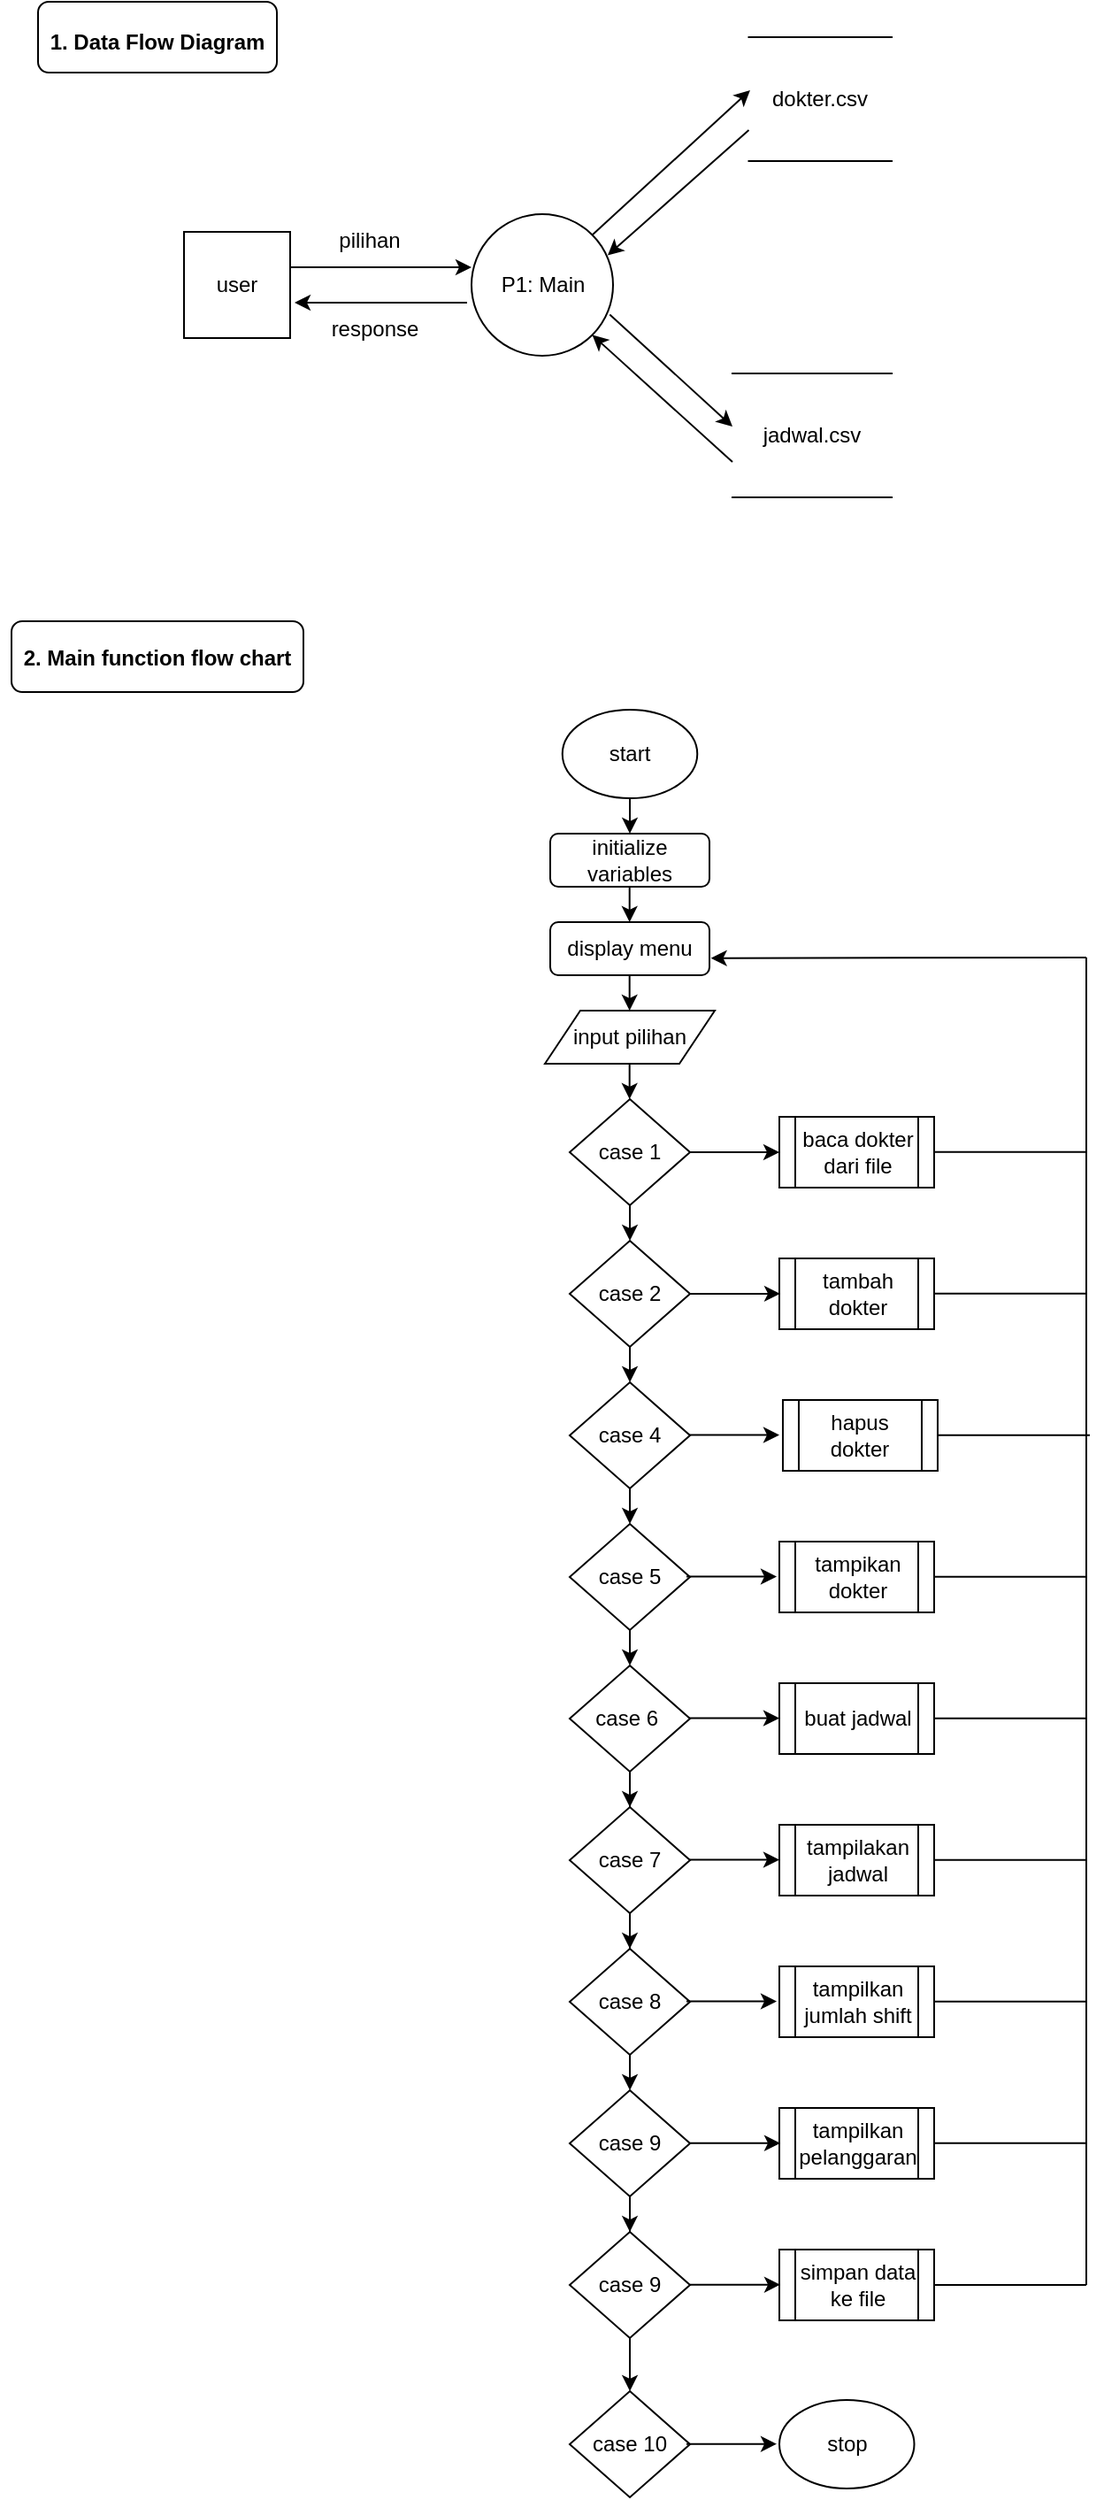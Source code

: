<mxfile version="27.0.9">
  <diagram name="Page-1" id="7nvodyHHKygig7RzIPOn">
    <mxGraphModel dx="1971" dy="811" grid="1" gridSize="10" guides="1" tooltips="1" connect="1" arrows="1" fold="1" page="1" pageScale="1" pageWidth="827" pageHeight="1169" math="0" shadow="0">
      <root>
        <mxCell id="0" />
        <mxCell id="1" parent="0" />
        <mxCell id="toLfh1QCiqFQPEQ9-iFG-1" value="P1: Main" style="ellipse;whiteSpace=wrap;html=1;aspect=fixed;" vertex="1" parent="1">
          <mxGeometry x="292.5" y="150" width="80" height="80" as="geometry" />
        </mxCell>
        <mxCell id="toLfh1QCiqFQPEQ9-iFG-2" value="user" style="whiteSpace=wrap;html=1;aspect=fixed;" vertex="1" parent="1">
          <mxGeometry x="130" y="160" width="60" height="60" as="geometry" />
        </mxCell>
        <mxCell id="toLfh1QCiqFQPEQ9-iFG-4" value="" style="endArrow=classic;html=1;rounded=0;entryX=0;entryY=0.5;entryDx=0;entryDy=0;exitX=0;exitY=1;exitDx=0;exitDy=0;" edge="1" parent="1" source="toLfh1QCiqFQPEQ9-iFG-6">
          <mxGeometry width="50" height="50" relative="1" as="geometry">
            <mxPoint x="172.5" y="180" as="sourcePoint" />
            <mxPoint x="292.5" y="180" as="targetPoint" />
          </mxGeometry>
        </mxCell>
        <mxCell id="toLfh1QCiqFQPEQ9-iFG-5" value="" style="endArrow=classic;html=1;rounded=0;entryX=1;entryY=1;entryDx=0;entryDy=0;" edge="1" parent="1" target="toLfh1QCiqFQPEQ9-iFG-1">
          <mxGeometry width="50" height="50" relative="1" as="geometry">
            <mxPoint x="440" y="290" as="sourcePoint" />
            <mxPoint x="571.5" y="210" as="targetPoint" />
          </mxGeometry>
        </mxCell>
        <mxCell id="toLfh1QCiqFQPEQ9-iFG-6" value="pilihan" style="text;html=1;align=center;verticalAlign=middle;whiteSpace=wrap;rounded=0;" vertex="1" parent="1">
          <mxGeometry x="190" y="150" width="90" height="30" as="geometry" />
        </mxCell>
        <mxCell id="toLfh1QCiqFQPEQ9-iFG-7" value="" style="endArrow=classic;html=1;rounded=0;entryX=0;entryY=0;entryDx=0;entryDy=0;" edge="1" parent="1" target="toLfh1QCiqFQPEQ9-iFG-8">
          <mxGeometry width="50" height="50" relative="1" as="geometry">
            <mxPoint x="290" y="200" as="sourcePoint" />
            <mxPoint x="173" y="200" as="targetPoint" />
          </mxGeometry>
        </mxCell>
        <mxCell id="toLfh1QCiqFQPEQ9-iFG-8" value="response" style="text;html=1;align=center;verticalAlign=middle;whiteSpace=wrap;rounded=0;rotation=0;" vertex="1" parent="1">
          <mxGeometry x="192.5" y="200" width="90" height="30" as="geometry" />
        </mxCell>
        <mxCell id="toLfh1QCiqFQPEQ9-iFG-9" value="jadwal.csv" style="shape=partialRectangle;whiteSpace=wrap;html=1;left=0;right=0;fillColor=none;" vertex="1" parent="1">
          <mxGeometry x="440" y="240" width="90" height="70" as="geometry" />
        </mxCell>
        <mxCell id="toLfh1QCiqFQPEQ9-iFG-11" value="dokter.csv" style="shape=partialRectangle;whiteSpace=wrap;html=1;left=0;right=0;fillColor=none;" vertex="1" parent="1">
          <mxGeometry x="449.25" y="50" width="80.75" height="70" as="geometry" />
        </mxCell>
        <mxCell id="toLfh1QCiqFQPEQ9-iFG-12" value="" style="rounded=1;whiteSpace=wrap;html=1;" vertex="1" parent="1">
          <mxGeometry x="47.5" y="30" width="135" height="40" as="geometry" />
        </mxCell>
        <mxCell id="toLfh1QCiqFQPEQ9-iFG-13" value="&lt;b&gt;1. Data Flow Diagram&lt;/b&gt;" style="text;html=1;align=center;verticalAlign=middle;whiteSpace=wrap;rounded=0;" vertex="1" parent="1">
          <mxGeometry x="40" y="35" width="150" height="35" as="geometry" />
        </mxCell>
        <mxCell id="toLfh1QCiqFQPEQ9-iFG-14" value="" style="endArrow=classic;html=1;rounded=0;exitX=1;exitY=0;exitDx=0;exitDy=0;" edge="1" parent="1" source="toLfh1QCiqFQPEQ9-iFG-1">
          <mxGeometry width="50" height="50" relative="1" as="geometry">
            <mxPoint x="460" y="150" as="sourcePoint" />
            <mxPoint x="450" y="80" as="targetPoint" />
          </mxGeometry>
        </mxCell>
        <mxCell id="toLfh1QCiqFQPEQ9-iFG-15" value="" style="endArrow=classic;html=1;rounded=0;exitX=0;exitY=0.75;exitDx=0;exitDy=0;entryX=0.962;entryY=0.291;entryDx=0;entryDy=0;entryPerimeter=0;" edge="1" parent="1" source="toLfh1QCiqFQPEQ9-iFG-11" target="toLfh1QCiqFQPEQ9-iFG-1">
          <mxGeometry width="50" height="50" relative="1" as="geometry">
            <mxPoint x="459.86" y="87.48" as="sourcePoint" />
            <mxPoint x="510" y="200" as="targetPoint" />
          </mxGeometry>
        </mxCell>
        <mxCell id="toLfh1QCiqFQPEQ9-iFG-16" value="" style="endArrow=classic;html=1;rounded=0;exitX=0.977;exitY=0.709;exitDx=0;exitDy=0;exitPerimeter=0;" edge="1" parent="1" source="toLfh1QCiqFQPEQ9-iFG-1">
          <mxGeometry width="50" height="50" relative="1" as="geometry">
            <mxPoint x="361.62" y="200" as="sourcePoint" />
            <mxPoint x="440" y="270" as="targetPoint" />
          </mxGeometry>
        </mxCell>
        <mxCell id="toLfh1QCiqFQPEQ9-iFG-24" value="start" style="ellipse;whiteSpace=wrap;html=1;" vertex="1" parent="1">
          <mxGeometry x="343.88" y="430" width="76.25" height="50" as="geometry" />
        </mxCell>
        <mxCell id="toLfh1QCiqFQPEQ9-iFG-25" value="" style="rounded=1;whiteSpace=wrap;html=1;" vertex="1" parent="1">
          <mxGeometry x="32.5" y="380" width="165" height="40" as="geometry" />
        </mxCell>
        <mxCell id="toLfh1QCiqFQPEQ9-iFG-26" value="&lt;b&gt;2. Main function flow chart&lt;/b&gt;&lt;div&gt;&lt;b&gt;&lt;br&gt;&lt;/b&gt;&lt;/div&gt;" style="text;html=1;align=center;verticalAlign=middle;whiteSpace=wrap;rounded=0;" vertex="1" parent="1">
          <mxGeometry x="26.25" y="385" width="177.5" height="45" as="geometry" />
        </mxCell>
        <mxCell id="toLfh1QCiqFQPEQ9-iFG-27" value="initialize variables&lt;span style=&quot;color: rgba(0, 0, 0, 0); font-family: monospace; font-size: 0px; text-align: start; text-wrap-mode: nowrap;&quot;&gt;%3CmxGraphModel%3E%3Croot%3E%3CmxCell%20id%3D%220%22%2F%3E%3CmxCell%20id%3D%221%22%20parent%3D%220%22%2F%3E%3CmxCell%20id%3D%222%22%20value%3D%22%22%20style%3D%22rounded%3D1%3BwhiteSpace%3Dwrap%3Bhtml%3D1%3B%22%20vertex%3D%221%22%20parent%3D%221%22%3E%3CmxGeometry%20x%3D%2247.5%22%20y%3D%2230%22%20width%3D%22135%22%20height%3D%2240%22%20as%3D%22geometry%22%2F%3E%3C%2FmxCell%3E%3CmxCell%20id%3D%223%22%20value%3D%22%26lt%3Bb%26gt%3B1.%20Data%20Flow%20Diagram%26lt%3B%2Fb%26gt%3B%22%20style%3D%22text%3Bhtml%3D1%3Balign%3Dcenter%3BverticalAlign%3Dmiddle%3BwhiteSpace%3Dwrap%3Brounded%3D0%3B%22%20vertex%3D%221%22%20parent%3D%221%22%3E%3CmxGeometry%20x%3D%2240%22%20y%3D%2235%22%20width%3D%22150%22%20height%3D%2235%22%20as%3D%22geometry%22%2F%3E%3C%2FmxCell%3E%3C%2Froot%3E%3C%2FmxGraphModel%3E&lt;/span&gt;" style="rounded=1;whiteSpace=wrap;html=1;" vertex="1" parent="1">
          <mxGeometry x="337" y="500" width="90" height="30" as="geometry" />
        </mxCell>
        <mxCell id="toLfh1QCiqFQPEQ9-iFG-28" value="display menu" style="rounded=1;whiteSpace=wrap;html=1;" vertex="1" parent="1">
          <mxGeometry x="337" y="550" width="90" height="30" as="geometry" />
        </mxCell>
        <mxCell id="toLfh1QCiqFQPEQ9-iFG-29" value="input pilihan" style="shape=parallelogram;perimeter=parallelogramPerimeter;whiteSpace=wrap;html=1;fixedSize=1;" vertex="1" parent="1">
          <mxGeometry x="334" y="600" width="96" height="30" as="geometry" />
        </mxCell>
        <mxCell id="toLfh1QCiqFQPEQ9-iFG-70" style="edgeStyle=orthogonalEdgeStyle;rounded=0;orthogonalLoop=1;jettySize=auto;html=1;exitX=0.5;exitY=1;exitDx=0;exitDy=0;entryX=0.5;entryY=0;entryDx=0;entryDy=0;" edge="1" parent="1" source="toLfh1QCiqFQPEQ9-iFG-30" target="toLfh1QCiqFQPEQ9-iFG-37">
          <mxGeometry relative="1" as="geometry" />
        </mxCell>
        <mxCell id="toLfh1QCiqFQPEQ9-iFG-30" value="case 1" style="rhombus;whiteSpace=wrap;html=1;" vertex="1" parent="1">
          <mxGeometry x="348.01" y="650" width="68" height="60" as="geometry" />
        </mxCell>
        <mxCell id="toLfh1QCiqFQPEQ9-iFG-31" value="baca dokter dari file" style="shape=process;whiteSpace=wrap;html=1;backgroundOutline=1;" vertex="1" parent="1">
          <mxGeometry x="466.5" y="660" width="87.5" height="40" as="geometry" />
        </mxCell>
        <mxCell id="toLfh1QCiqFQPEQ9-iFG-32" value="" style="endArrow=classic;html=1;rounded=0;exitX=0.5;exitY=1;exitDx=0;exitDy=0;entryX=0.5;entryY=0;entryDx=0;entryDy=0;" edge="1" parent="1" source="toLfh1QCiqFQPEQ9-iFG-24" target="toLfh1QCiqFQPEQ9-iFG-27">
          <mxGeometry width="50" height="50" relative="1" as="geometry">
            <mxPoint x="450" y="640" as="sourcePoint" />
            <mxPoint x="500" y="590" as="targetPoint" />
          </mxGeometry>
        </mxCell>
        <mxCell id="toLfh1QCiqFQPEQ9-iFG-33" value="" style="endArrow=classic;html=1;rounded=0;exitX=0.5;exitY=1;exitDx=0;exitDy=0;entryX=0.5;entryY=0;entryDx=0;entryDy=0;" edge="1" parent="1">
          <mxGeometry width="50" height="50" relative="1" as="geometry">
            <mxPoint x="381.85" y="530" as="sourcePoint" />
            <mxPoint x="381.85" y="550" as="targetPoint" />
          </mxGeometry>
        </mxCell>
        <mxCell id="toLfh1QCiqFQPEQ9-iFG-34" value="" style="endArrow=classic;html=1;rounded=0;exitX=0.5;exitY=1;exitDx=0;exitDy=0;entryX=0.5;entryY=0;entryDx=0;entryDy=0;" edge="1" parent="1">
          <mxGeometry width="50" height="50" relative="1" as="geometry">
            <mxPoint x="381.84" y="580" as="sourcePoint" />
            <mxPoint x="381.84" y="600" as="targetPoint" />
          </mxGeometry>
        </mxCell>
        <mxCell id="toLfh1QCiqFQPEQ9-iFG-35" value="" style="endArrow=classic;html=1;rounded=0;exitX=0.5;exitY=1;exitDx=0;exitDy=0;entryX=0.5;entryY=0;entryDx=0;entryDy=0;" edge="1" parent="1">
          <mxGeometry width="50" height="50" relative="1" as="geometry">
            <mxPoint x="381.84" y="630" as="sourcePoint" />
            <mxPoint x="381.84" y="650" as="targetPoint" />
          </mxGeometry>
        </mxCell>
        <mxCell id="toLfh1QCiqFQPEQ9-iFG-36" value="" style="endArrow=classic;html=1;rounded=0;exitX=1;exitY=0.5;exitDx=0;exitDy=0;entryX=0;entryY=0.5;entryDx=0;entryDy=0;" edge="1" parent="1" source="toLfh1QCiqFQPEQ9-iFG-30" target="toLfh1QCiqFQPEQ9-iFG-31">
          <mxGeometry width="50" height="50" relative="1" as="geometry">
            <mxPoint x="410" y="720" as="sourcePoint" />
            <mxPoint x="460" y="670" as="targetPoint" />
          </mxGeometry>
        </mxCell>
        <mxCell id="toLfh1QCiqFQPEQ9-iFG-71" style="edgeStyle=orthogonalEdgeStyle;rounded=0;orthogonalLoop=1;jettySize=auto;html=1;exitX=0.5;exitY=1;exitDx=0;exitDy=0;entryX=0.5;entryY=0;entryDx=0;entryDy=0;" edge="1" parent="1" source="toLfh1QCiqFQPEQ9-iFG-37" target="toLfh1QCiqFQPEQ9-iFG-41">
          <mxGeometry relative="1" as="geometry" />
        </mxCell>
        <mxCell id="toLfh1QCiqFQPEQ9-iFG-37" value="case 2" style="rhombus;whiteSpace=wrap;html=1;" vertex="1" parent="1">
          <mxGeometry x="348.01" y="730" width="68" height="60" as="geometry" />
        </mxCell>
        <mxCell id="toLfh1QCiqFQPEQ9-iFG-39" value="tambah dokter" style="shape=process;whiteSpace=wrap;html=1;backgroundOutline=1;" vertex="1" parent="1">
          <mxGeometry x="466.5" y="740" width="87.5" height="40" as="geometry" />
        </mxCell>
        <mxCell id="toLfh1QCiqFQPEQ9-iFG-40" value="" style="endArrow=classic;html=1;rounded=0;exitX=1;exitY=0.5;exitDx=0;exitDy=0;entryX=0;entryY=0.5;entryDx=0;entryDy=0;" edge="1" parent="1">
          <mxGeometry width="50" height="50" relative="1" as="geometry">
            <mxPoint x="416.01" y="759.94" as="sourcePoint" />
            <mxPoint x="467.01" y="759.94" as="targetPoint" />
          </mxGeometry>
        </mxCell>
        <mxCell id="toLfh1QCiqFQPEQ9-iFG-74" style="edgeStyle=orthogonalEdgeStyle;rounded=0;orthogonalLoop=1;jettySize=auto;html=1;exitX=0.5;exitY=1;exitDx=0;exitDy=0;entryX=0.5;entryY=0;entryDx=0;entryDy=0;" edge="1" parent="1" source="toLfh1QCiqFQPEQ9-iFG-41" target="toLfh1QCiqFQPEQ9-iFG-44">
          <mxGeometry relative="1" as="geometry" />
        </mxCell>
        <mxCell id="toLfh1QCiqFQPEQ9-iFG-41" value="case 4" style="rhombus;whiteSpace=wrap;html=1;" vertex="1" parent="1">
          <mxGeometry x="348.01" y="810" width="68" height="60" as="geometry" />
        </mxCell>
        <mxCell id="toLfh1QCiqFQPEQ9-iFG-42" value="hapus dokter" style="shape=process;whiteSpace=wrap;html=1;backgroundOutline=1;" vertex="1" parent="1">
          <mxGeometry x="468.49" y="820" width="87.5" height="40" as="geometry" />
        </mxCell>
        <mxCell id="toLfh1QCiqFQPEQ9-iFG-43" value="" style="endArrow=classic;html=1;rounded=0;exitX=1;exitY=0.5;exitDx=0;exitDy=0;entryX=0;entryY=0.5;entryDx=0;entryDy=0;" edge="1" parent="1">
          <mxGeometry width="50" height="50" relative="1" as="geometry">
            <mxPoint x="415.5" y="839.75" as="sourcePoint" />
            <mxPoint x="466.5" y="839.75" as="targetPoint" />
          </mxGeometry>
        </mxCell>
        <mxCell id="toLfh1QCiqFQPEQ9-iFG-75" style="edgeStyle=orthogonalEdgeStyle;rounded=0;orthogonalLoop=1;jettySize=auto;html=1;exitX=0.5;exitY=1;exitDx=0;exitDy=0;entryX=0.5;entryY=0;entryDx=0;entryDy=0;" edge="1" parent="1" source="toLfh1QCiqFQPEQ9-iFG-44" target="toLfh1QCiqFQPEQ9-iFG-47">
          <mxGeometry relative="1" as="geometry" />
        </mxCell>
        <mxCell id="toLfh1QCiqFQPEQ9-iFG-44" value="case 5" style="rhombus;whiteSpace=wrap;html=1;" vertex="1" parent="1">
          <mxGeometry x="348" y="890" width="68" height="60" as="geometry" />
        </mxCell>
        <mxCell id="toLfh1QCiqFQPEQ9-iFG-45" value="tampikan dokter" style="shape=process;whiteSpace=wrap;html=1;backgroundOutline=1;" vertex="1" parent="1">
          <mxGeometry x="466.5" y="900" width="87.5" height="40" as="geometry" />
        </mxCell>
        <mxCell id="toLfh1QCiqFQPEQ9-iFG-46" value="" style="endArrow=classic;html=1;rounded=0;exitX=1;exitY=0.5;exitDx=0;exitDy=0;entryX=0;entryY=0.5;entryDx=0;entryDy=0;" edge="1" parent="1">
          <mxGeometry width="50" height="50" relative="1" as="geometry">
            <mxPoint x="414" y="919.75" as="sourcePoint" />
            <mxPoint x="465" y="919.75" as="targetPoint" />
          </mxGeometry>
        </mxCell>
        <mxCell id="toLfh1QCiqFQPEQ9-iFG-77" style="edgeStyle=orthogonalEdgeStyle;rounded=0;orthogonalLoop=1;jettySize=auto;html=1;exitX=0.5;exitY=1;exitDx=0;exitDy=0;" edge="1" parent="1" source="toLfh1QCiqFQPEQ9-iFG-47" target="toLfh1QCiqFQPEQ9-iFG-50">
          <mxGeometry relative="1" as="geometry" />
        </mxCell>
        <mxCell id="toLfh1QCiqFQPEQ9-iFG-47" value="case 6&amp;nbsp;" style="rhombus;whiteSpace=wrap;html=1;" vertex="1" parent="1">
          <mxGeometry x="348" y="970" width="68" height="60" as="geometry" />
        </mxCell>
        <mxCell id="toLfh1QCiqFQPEQ9-iFG-48" value="buat jadwal" style="shape=process;whiteSpace=wrap;html=1;backgroundOutline=1;" vertex="1" parent="1">
          <mxGeometry x="466.5" y="980" width="87.5" height="40" as="geometry" />
        </mxCell>
        <mxCell id="toLfh1QCiqFQPEQ9-iFG-49" value="" style="endArrow=classic;html=1;rounded=0;exitX=1;exitY=0.5;exitDx=0;exitDy=0;entryX=0;entryY=0.5;entryDx=0;entryDy=0;" edge="1" parent="1">
          <mxGeometry width="50" height="50" relative="1" as="geometry">
            <mxPoint x="415.5" y="999.75" as="sourcePoint" />
            <mxPoint x="466.5" y="999.75" as="targetPoint" />
          </mxGeometry>
        </mxCell>
        <mxCell id="toLfh1QCiqFQPEQ9-iFG-78" style="edgeStyle=orthogonalEdgeStyle;rounded=0;orthogonalLoop=1;jettySize=auto;html=1;exitX=0.5;exitY=1;exitDx=0;exitDy=0;" edge="1" parent="1" source="toLfh1QCiqFQPEQ9-iFG-50" target="toLfh1QCiqFQPEQ9-iFG-53">
          <mxGeometry relative="1" as="geometry" />
        </mxCell>
        <mxCell id="toLfh1QCiqFQPEQ9-iFG-50" value="case 7" style="rhombus;whiteSpace=wrap;html=1;" vertex="1" parent="1">
          <mxGeometry x="348.01" y="1050" width="68" height="60" as="geometry" />
        </mxCell>
        <mxCell id="toLfh1QCiqFQPEQ9-iFG-51" value="tampilakan jadwal" style="shape=process;whiteSpace=wrap;html=1;backgroundOutline=1;" vertex="1" parent="1">
          <mxGeometry x="466.5" y="1060" width="87.5" height="40" as="geometry" />
        </mxCell>
        <mxCell id="toLfh1QCiqFQPEQ9-iFG-52" value="" style="endArrow=classic;html=1;rounded=0;exitX=1;exitY=0.5;exitDx=0;exitDy=0;entryX=0;entryY=0.5;entryDx=0;entryDy=0;" edge="1" parent="1">
          <mxGeometry width="50" height="50" relative="1" as="geometry">
            <mxPoint x="415.5" y="1079.75" as="sourcePoint" />
            <mxPoint x="466.5" y="1079.75" as="targetPoint" />
          </mxGeometry>
        </mxCell>
        <mxCell id="toLfh1QCiqFQPEQ9-iFG-79" style="edgeStyle=orthogonalEdgeStyle;rounded=0;orthogonalLoop=1;jettySize=auto;html=1;exitX=0.5;exitY=1;exitDx=0;exitDy=0;entryX=0.5;entryY=0;entryDx=0;entryDy=0;" edge="1" parent="1" source="toLfh1QCiqFQPEQ9-iFG-53" target="toLfh1QCiqFQPEQ9-iFG-56">
          <mxGeometry relative="1" as="geometry" />
        </mxCell>
        <mxCell id="toLfh1QCiqFQPEQ9-iFG-53" value="case 8" style="rhombus;whiteSpace=wrap;html=1;" vertex="1" parent="1">
          <mxGeometry x="348.01" y="1130" width="68" height="60" as="geometry" />
        </mxCell>
        <mxCell id="toLfh1QCiqFQPEQ9-iFG-54" value="tampilkan jumlah shift" style="shape=process;whiteSpace=wrap;html=1;backgroundOutline=1;" vertex="1" parent="1">
          <mxGeometry x="466.5" y="1140" width="87.5" height="40" as="geometry" />
        </mxCell>
        <mxCell id="toLfh1QCiqFQPEQ9-iFG-55" value="" style="endArrow=classic;html=1;rounded=0;exitX=1;exitY=0.5;exitDx=0;exitDy=0;entryX=0;entryY=0.5;entryDx=0;entryDy=0;" edge="1" parent="1">
          <mxGeometry width="50" height="50" relative="1" as="geometry">
            <mxPoint x="414" y="1159.75" as="sourcePoint" />
            <mxPoint x="465" y="1159.75" as="targetPoint" />
          </mxGeometry>
        </mxCell>
        <mxCell id="toLfh1QCiqFQPEQ9-iFG-80" value="" style="edgeStyle=orthogonalEdgeStyle;rounded=0;orthogonalLoop=1;jettySize=auto;html=1;" edge="1" parent="1" source="toLfh1QCiqFQPEQ9-iFG-56" target="toLfh1QCiqFQPEQ9-iFG-59">
          <mxGeometry relative="1" as="geometry" />
        </mxCell>
        <mxCell id="toLfh1QCiqFQPEQ9-iFG-56" value="case 9" style="rhombus;whiteSpace=wrap;html=1;" vertex="1" parent="1">
          <mxGeometry x="348.01" y="1210" width="68" height="60" as="geometry" />
        </mxCell>
        <mxCell id="toLfh1QCiqFQPEQ9-iFG-57" value="tampilkan pelanggaran" style="shape=process;whiteSpace=wrap;html=1;backgroundOutline=1;" vertex="1" parent="1">
          <mxGeometry x="466.5" y="1220" width="87.5" height="40" as="geometry" />
        </mxCell>
        <mxCell id="toLfh1QCiqFQPEQ9-iFG-58" value="" style="endArrow=classic;html=1;rounded=0;exitX=1;exitY=0.5;exitDx=0;exitDy=0;entryX=0;entryY=0.5;entryDx=0;entryDy=0;" edge="1" parent="1">
          <mxGeometry width="50" height="50" relative="1" as="geometry">
            <mxPoint x="416.01" y="1239.91" as="sourcePoint" />
            <mxPoint x="467.01" y="1239.91" as="targetPoint" />
          </mxGeometry>
        </mxCell>
        <mxCell id="toLfh1QCiqFQPEQ9-iFG-83" style="edgeStyle=orthogonalEdgeStyle;rounded=0;orthogonalLoop=1;jettySize=auto;html=1;exitX=0.5;exitY=1;exitDx=0;exitDy=0;entryX=0.5;entryY=0;entryDx=0;entryDy=0;" edge="1" parent="1" source="toLfh1QCiqFQPEQ9-iFG-59" target="toLfh1QCiqFQPEQ9-iFG-62">
          <mxGeometry relative="1" as="geometry" />
        </mxCell>
        <mxCell id="toLfh1QCiqFQPEQ9-iFG-59" value="case 9" style="rhombus;whiteSpace=wrap;html=1;" vertex="1" parent="1">
          <mxGeometry x="348.01" y="1290" width="68" height="60" as="geometry" />
        </mxCell>
        <mxCell id="toLfh1QCiqFQPEQ9-iFG-60" value="simpan data ke file" style="shape=process;whiteSpace=wrap;html=1;backgroundOutline=1;" vertex="1" parent="1">
          <mxGeometry x="466.5" y="1300" width="87.5" height="40" as="geometry" />
        </mxCell>
        <mxCell id="toLfh1QCiqFQPEQ9-iFG-61" value="" style="endArrow=classic;html=1;rounded=0;exitX=1;exitY=0.5;exitDx=0;exitDy=0;entryX=0;entryY=0.5;entryDx=0;entryDy=0;" edge="1" parent="1">
          <mxGeometry width="50" height="50" relative="1" as="geometry">
            <mxPoint x="416.01" y="1319.82" as="sourcePoint" />
            <mxPoint x="467.01" y="1319.82" as="targetPoint" />
          </mxGeometry>
        </mxCell>
        <mxCell id="toLfh1QCiqFQPEQ9-iFG-62" value="case 10" style="rhombus;whiteSpace=wrap;html=1;" vertex="1" parent="1">
          <mxGeometry x="348.01" y="1380" width="68" height="60" as="geometry" />
        </mxCell>
        <mxCell id="toLfh1QCiqFQPEQ9-iFG-64" value="" style="endArrow=classic;html=1;rounded=0;exitX=1;exitY=0.5;exitDx=0;exitDy=0;entryX=0;entryY=0.5;entryDx=0;entryDy=0;" edge="1" parent="1">
          <mxGeometry width="50" height="50" relative="1" as="geometry">
            <mxPoint x="414" y="1409.82" as="sourcePoint" />
            <mxPoint x="465" y="1409.82" as="targetPoint" />
          </mxGeometry>
        </mxCell>
        <mxCell id="toLfh1QCiqFQPEQ9-iFG-85" value="" style="endArrow=none;html=1;rounded=0;" edge="1" parent="1">
          <mxGeometry width="50" height="50" relative="1" as="geometry">
            <mxPoint x="640" y="1320" as="sourcePoint" />
            <mxPoint x="640" y="570" as="targetPoint" />
          </mxGeometry>
        </mxCell>
        <mxCell id="toLfh1QCiqFQPEQ9-iFG-86" value="" style="endArrow=classic;html=1;rounded=0;entryX=1.009;entryY=0.679;entryDx=0;entryDy=0;entryPerimeter=0;" edge="1" parent="1" target="toLfh1QCiqFQPEQ9-iFG-28">
          <mxGeometry width="50" height="50" relative="1" as="geometry">
            <mxPoint x="640" y="570" as="sourcePoint" />
            <mxPoint x="720" y="790" as="targetPoint" />
          </mxGeometry>
        </mxCell>
        <mxCell id="toLfh1QCiqFQPEQ9-iFG-87" value="" style="endArrow=none;html=1;rounded=0;exitX=1;exitY=0.5;exitDx=0;exitDy=0;" edge="1" parent="1" source="toLfh1QCiqFQPEQ9-iFG-60">
          <mxGeometry width="50" height="50" relative="1" as="geometry">
            <mxPoint x="580" y="1340" as="sourcePoint" />
            <mxPoint x="640" y="1320" as="targetPoint" />
          </mxGeometry>
        </mxCell>
        <mxCell id="toLfh1QCiqFQPEQ9-iFG-88" value="" style="endArrow=none;html=1;rounded=0;exitX=1;exitY=0.5;exitDx=0;exitDy=0;" edge="1" parent="1">
          <mxGeometry width="50" height="50" relative="1" as="geometry">
            <mxPoint x="554" y="1239.88" as="sourcePoint" />
            <mxPoint x="640" y="1239.88" as="targetPoint" />
          </mxGeometry>
        </mxCell>
        <mxCell id="toLfh1QCiqFQPEQ9-iFG-89" value="" style="endArrow=none;html=1;rounded=0;exitX=1;exitY=0.5;exitDx=0;exitDy=0;" edge="1" parent="1">
          <mxGeometry width="50" height="50" relative="1" as="geometry">
            <mxPoint x="554" y="1159.88" as="sourcePoint" />
            <mxPoint x="640" y="1159.88" as="targetPoint" />
          </mxGeometry>
        </mxCell>
        <mxCell id="toLfh1QCiqFQPEQ9-iFG-90" value="" style="endArrow=none;html=1;rounded=0;exitX=1;exitY=0.5;exitDx=0;exitDy=0;" edge="1" parent="1">
          <mxGeometry width="50" height="50" relative="1" as="geometry">
            <mxPoint x="554" y="1079.88" as="sourcePoint" />
            <mxPoint x="640" y="1079.88" as="targetPoint" />
          </mxGeometry>
        </mxCell>
        <mxCell id="toLfh1QCiqFQPEQ9-iFG-91" value="" style="endArrow=none;html=1;rounded=0;exitX=1;exitY=0.5;exitDx=0;exitDy=0;" edge="1" parent="1">
          <mxGeometry width="50" height="50" relative="1" as="geometry">
            <mxPoint x="554" y="999.88" as="sourcePoint" />
            <mxPoint x="640" y="999.88" as="targetPoint" />
          </mxGeometry>
        </mxCell>
        <mxCell id="toLfh1QCiqFQPEQ9-iFG-92" value="" style="endArrow=none;html=1;rounded=0;exitX=1;exitY=0.5;exitDx=0;exitDy=0;" edge="1" parent="1">
          <mxGeometry width="50" height="50" relative="1" as="geometry">
            <mxPoint x="554" y="919.88" as="sourcePoint" />
            <mxPoint x="640" y="919.88" as="targetPoint" />
          </mxGeometry>
        </mxCell>
        <mxCell id="toLfh1QCiqFQPEQ9-iFG-93" value="" style="endArrow=none;html=1;rounded=0;exitX=1;exitY=0.5;exitDx=0;exitDy=0;" edge="1" parent="1">
          <mxGeometry width="50" height="50" relative="1" as="geometry">
            <mxPoint x="555.99" y="839.88" as="sourcePoint" />
            <mxPoint x="641.99" y="839.88" as="targetPoint" />
          </mxGeometry>
        </mxCell>
        <mxCell id="toLfh1QCiqFQPEQ9-iFG-94" value="" style="endArrow=none;html=1;rounded=0;exitX=1;exitY=0.5;exitDx=0;exitDy=0;" edge="1" parent="1">
          <mxGeometry width="50" height="50" relative="1" as="geometry">
            <mxPoint x="554" y="759.88" as="sourcePoint" />
            <mxPoint x="640" y="759.88" as="targetPoint" />
          </mxGeometry>
        </mxCell>
        <mxCell id="toLfh1QCiqFQPEQ9-iFG-95" value="" style="endArrow=none;html=1;rounded=0;exitX=1;exitY=0.5;exitDx=0;exitDy=0;" edge="1" parent="1">
          <mxGeometry width="50" height="50" relative="1" as="geometry">
            <mxPoint x="554" y="679.88" as="sourcePoint" />
            <mxPoint x="640" y="679.88" as="targetPoint" />
          </mxGeometry>
        </mxCell>
        <mxCell id="toLfh1QCiqFQPEQ9-iFG-97" value="stop" style="ellipse;whiteSpace=wrap;html=1;" vertex="1" parent="1">
          <mxGeometry x="466.5" y="1385" width="76.25" height="50" as="geometry" />
        </mxCell>
      </root>
    </mxGraphModel>
  </diagram>
</mxfile>
